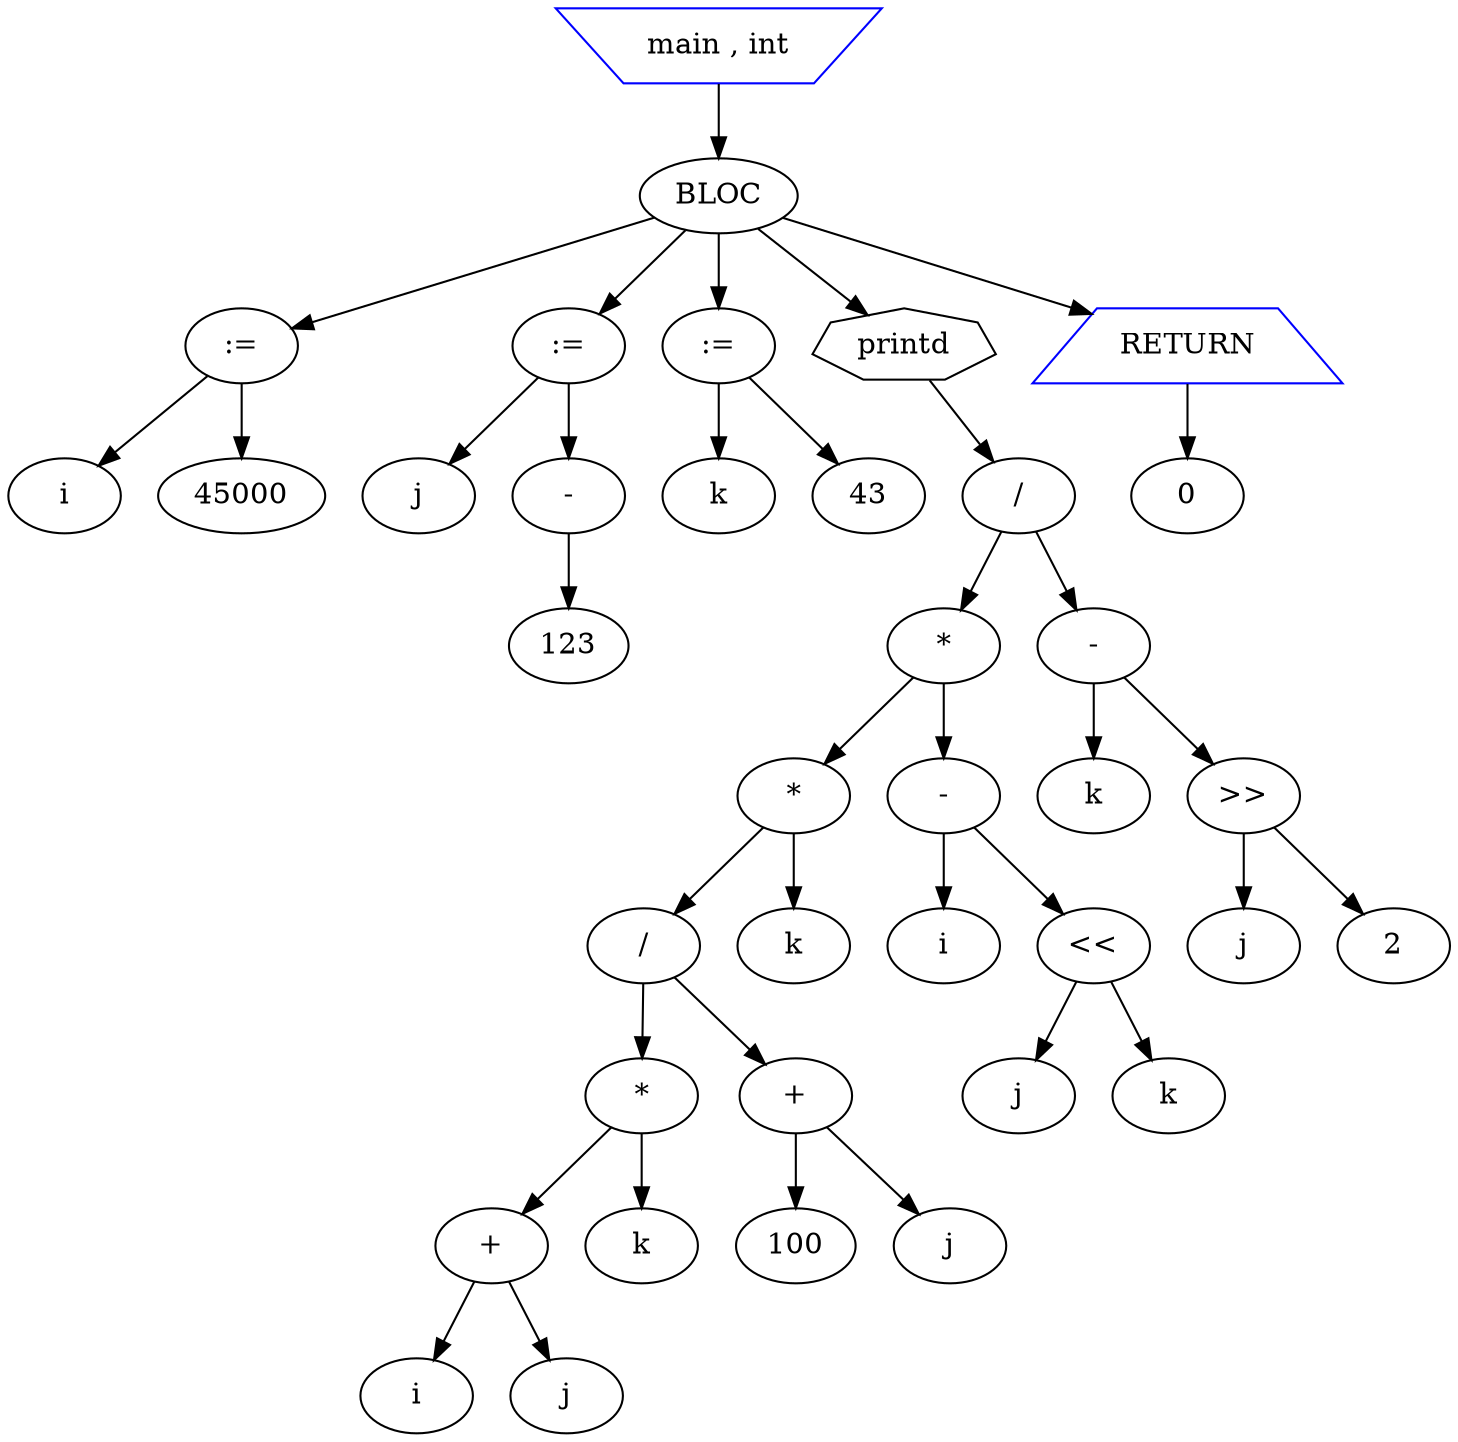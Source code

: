 digraph mon_graphe {

node_1 [label="main , int"shape=invtrapezium color=blue];
node_3 [label="BLOC"];
node_5 [label=":="];
node_6 [label="i"];
node_7 [label="45000"];
node_9 [label=":="];
node_10 [label="j"];
node_11 [label="-"];
node_12 [label="123"];
node_15 [label=":="];
node_16 [label="k"];
node_17 [label="43"];
node_19 [label="printd"shape=septagon];
node_20 [label="/"];
node_21 [label="*"];
node_22 [label="*"];
node_23 [label="/"];
node_24 [label="*"];
node_25 [label="+"];
node_26 [label="i"];
node_27 [label="j"];
node_29 [label="k"];
node_31 [label="+"];
node_32 [label="100"];
node_33 [label="j"];
node_36 [label="k"];
node_38 [label="-"];
node_39 [label="i"];
node_40 [label="<<"];
node_41 [label="j"];
node_42 [label="k"];
node_46 [label="-"];
node_47 [label="k"];
node_48 [label=">>"];
node_49 [label="j"];
node_50 [label="2"];
node_55 [label="RETURN"shape=trapezium color=blue];
node_56 [label="0"];
node_1 -> node_3;
node_3 -> node_5;
node_3 -> node_9;
node_3 -> node_15;
node_3 -> node_19;
node_3 -> node_55;
node_5 -> node_6;
node_5 -> node_7;
node_9 -> node_10;
node_9 -> node_11;
node_11 -> node_12;
node_15 -> node_16;
node_15 -> node_17;
node_19 -> node_20;
node_20 -> node_21;
node_20 -> node_46;
node_21 -> node_22;
node_21 -> node_38;
node_22 -> node_23;
node_22 -> node_36;
node_23 -> node_24;
node_23 -> node_31;
node_24 -> node_25;
node_24 -> node_29;
node_25 -> node_26;
node_25 -> node_27;
node_31 -> node_32;
node_31 -> node_33;
node_38 -> node_39;
node_38 -> node_40;
node_40 -> node_41;
node_40 -> node_42;
node_46 -> node_47;
node_46 -> node_48;
node_48 -> node_49;
node_48 -> node_50;
node_55 -> node_56;
}
